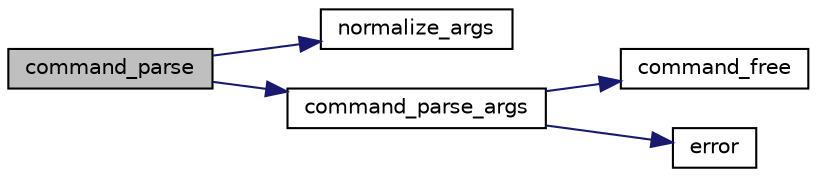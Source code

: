 digraph "command_parse"
{
 // INTERACTIVE_SVG=YES
  edge [fontname="Helvetica",fontsize="10",labelfontname="Helvetica",labelfontsize="10"];
  node [fontname="Helvetica",fontsize="10",shape=record];
  rankdir="LR";
  Node1 [label="command_parse",height=0.2,width=0.4,color="black", fillcolor="grey75", style="filled" fontcolor="black"];
  Node1 -> Node2 [color="midnightblue",fontsize="10",style="solid",fontname="Helvetica"];
  Node2 [label="normalize_args",height=0.2,width=0.4,color="black", fillcolor="white", style="filled",URL="$commander_8c.html#adf6df208beb8ddd3564630ff10f2e708"];
  Node1 -> Node3 [color="midnightblue",fontsize="10",style="solid",fontname="Helvetica"];
  Node3 [label="command_parse_args",height=0.2,width=0.4,color="black", fillcolor="white", style="filled",URL="$commander_8c.html#ac23a59734d93655cf974382b024b575c"];
  Node3 -> Node4 [color="midnightblue",fontsize="10",style="solid",fontname="Helvetica"];
  Node4 [label="command_free",height=0.2,width=0.4,color="black", fillcolor="white", style="filled",URL="$commander_8c.html#adf86163b994b51d781fe3522eff78381"];
  Node3 -> Node5 [color="midnightblue",fontsize="10",style="solid",fontname="Helvetica"];
  Node5 [label="error",height=0.2,width=0.4,color="black", fillcolor="white", style="filled",URL="$commander_8c.html#a9a17d0c19f2fb4ee55752f4b6840331e"];
}
